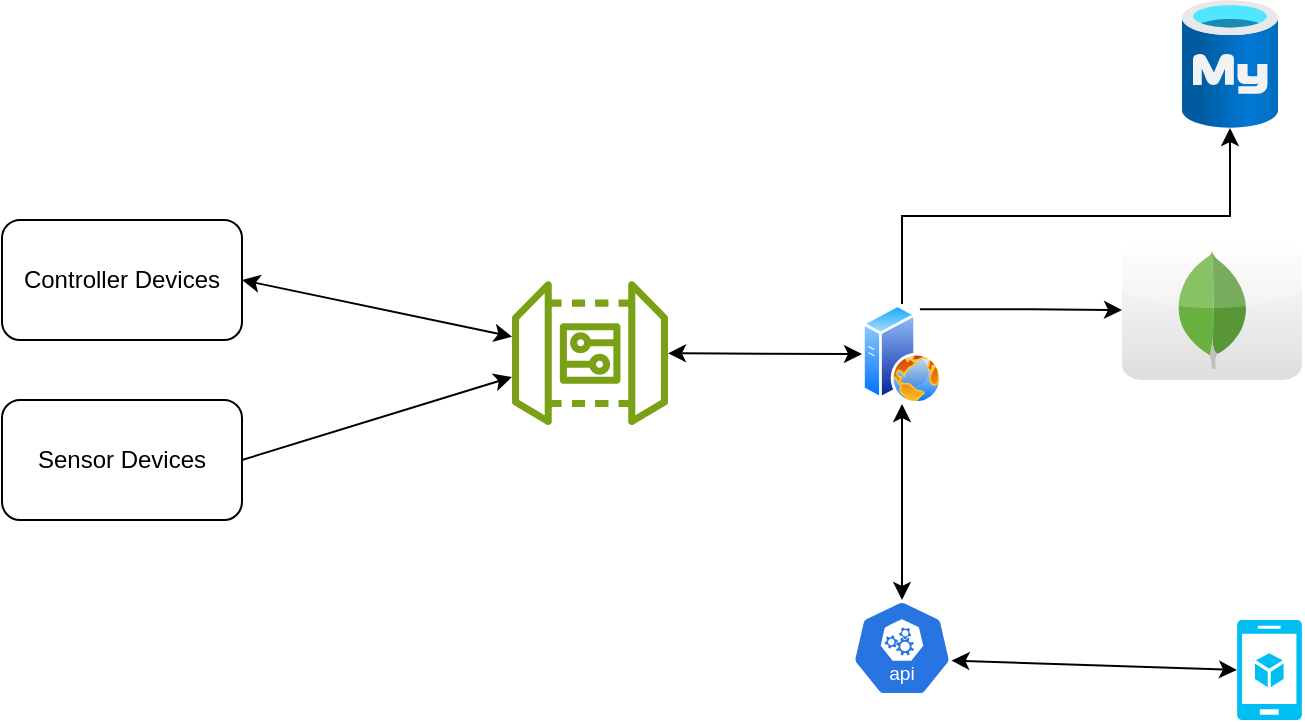 <mxfile version="24.7.6">
  <diagram name="Page-1" id="FOzo8cKF-CI9lw10j_Ww">
    <mxGraphModel dx="2276" dy="1857" grid="1" gridSize="10" guides="1" tooltips="1" connect="1" arrows="1" fold="1" page="1" pageScale="1" pageWidth="850" pageHeight="1100" math="0" shadow="0">
      <root>
        <mxCell id="0" />
        <mxCell id="1" parent="0" />
        <mxCell id="8IZuK-_9ymfgup93Q2rC-13" value="Controller Devices" style="rounded=1;whiteSpace=wrap;html=1;" vertex="1" parent="1">
          <mxGeometry x="-730" y="-490" width="120" height="60" as="geometry" />
        </mxCell>
        <mxCell id="8IZuK-_9ymfgup93Q2rC-14" value="Sensor Devices" style="rounded=1;whiteSpace=wrap;html=1;" vertex="1" parent="1">
          <mxGeometry x="-730" y="-400" width="120" height="60" as="geometry" />
        </mxCell>
        <mxCell id="8IZuK-_9ymfgup93Q2rC-16" value="" style="sketch=0;outlineConnect=0;fontColor=#232F3E;gradientColor=none;fillColor=#7AA116;strokeColor=none;dashed=0;verticalLabelPosition=bottom;verticalAlign=top;align=center;html=1;fontSize=12;fontStyle=0;aspect=fixed;pointerEvents=1;shape=mxgraph.aws4.iot_device_gateway;" vertex="1" parent="1">
          <mxGeometry x="-475" y="-460" width="78" height="73" as="geometry" />
        </mxCell>
        <mxCell id="8IZuK-_9ymfgup93Q2rC-21" value="" style="endArrow=classic;startArrow=classic;html=1;rounded=0;exitX=1;exitY=0.5;exitDx=0;exitDy=0;" edge="1" parent="1" source="8IZuK-_9ymfgup93Q2rC-13" target="8IZuK-_9ymfgup93Q2rC-16">
          <mxGeometry width="50" height="50" relative="1" as="geometry">
            <mxPoint x="-580" y="-470" as="sourcePoint" />
            <mxPoint x="-530" y="-520" as="targetPoint" />
          </mxGeometry>
        </mxCell>
        <mxCell id="8IZuK-_9ymfgup93Q2rC-22" value="" style="endArrow=classic;html=1;rounded=0;exitX=1;exitY=0.5;exitDx=0;exitDy=0;" edge="1" parent="1" source="8IZuK-_9ymfgup93Q2rC-14" target="8IZuK-_9ymfgup93Q2rC-16">
          <mxGeometry width="50" height="50" relative="1" as="geometry">
            <mxPoint x="-540" y="-337" as="sourcePoint" />
            <mxPoint x="-490" y="-387" as="targetPoint" />
          </mxGeometry>
        </mxCell>
        <mxCell id="8IZuK-_9ymfgup93Q2rC-31" style="edgeStyle=orthogonalEdgeStyle;rounded=0;orthogonalLoop=1;jettySize=auto;html=1;exitX=0.75;exitY=0;exitDx=0;exitDy=0;" edge="1" parent="1" source="8IZuK-_9ymfgup93Q2rC-23" target="8IZuK-_9ymfgup93Q2rC-30">
          <mxGeometry relative="1" as="geometry" />
        </mxCell>
        <mxCell id="8IZuK-_9ymfgup93Q2rC-33" style="edgeStyle=orthogonalEdgeStyle;rounded=0;orthogonalLoop=1;jettySize=auto;html=1;exitX=0.5;exitY=0;exitDx=0;exitDy=0;" edge="1" parent="1" source="8IZuK-_9ymfgup93Q2rC-23" target="8IZuK-_9ymfgup93Q2rC-32">
          <mxGeometry relative="1" as="geometry" />
        </mxCell>
        <mxCell id="8IZuK-_9ymfgup93Q2rC-23" value="" style="image;aspect=fixed;perimeter=ellipsePerimeter;html=1;align=center;shadow=0;dashed=0;spacingTop=3;image=img/lib/active_directory/web_server.svg;" vertex="1" parent="1">
          <mxGeometry x="-300" y="-448" width="40" height="50" as="geometry" />
        </mxCell>
        <mxCell id="8IZuK-_9ymfgup93Q2rC-30" value="" style="dashed=0;outlineConnect=0;html=1;align=center;labelPosition=center;verticalLabelPosition=bottom;verticalAlign=top;shape=mxgraph.webicons.mongodb;gradientColor=#DFDEDE" vertex="1" parent="1">
          <mxGeometry x="-170" y="-480" width="90" height="70" as="geometry" />
        </mxCell>
        <mxCell id="8IZuK-_9ymfgup93Q2rC-32" value="" style="image;aspect=fixed;html=1;points=[];align=center;fontSize=12;image=img/lib/azure2/databases/Azure_Database_MySQL_Server.svg;" vertex="1" parent="1">
          <mxGeometry x="-140" y="-600" width="48" height="64" as="geometry" />
        </mxCell>
        <mxCell id="8IZuK-_9ymfgup93Q2rC-34" value="" style="endArrow=classic;startArrow=classic;html=1;rounded=0;entryX=0;entryY=0.5;entryDx=0;entryDy=0;" edge="1" parent="1" source="8IZuK-_9ymfgup93Q2rC-16" target="8IZuK-_9ymfgup93Q2rC-23">
          <mxGeometry width="50" height="50" relative="1" as="geometry">
            <mxPoint x="-380" y="-240" as="sourcePoint" />
            <mxPoint x="-330" y="-290" as="targetPoint" />
          </mxGeometry>
        </mxCell>
        <mxCell id="8IZuK-_9ymfgup93Q2rC-35" value="" style="aspect=fixed;sketch=0;html=1;dashed=0;whitespace=wrap;verticalLabelPosition=bottom;verticalAlign=top;fillColor=#2875E2;strokeColor=#ffffff;points=[[0.005,0.63,0],[0.1,0.2,0],[0.9,0.2,0],[0.5,0,0],[0.995,0.63,0],[0.72,0.99,0],[0.5,1,0],[0.28,0.99,0]];shape=mxgraph.kubernetes.icon2;kubernetesLabel=1;prIcon=api" vertex="1" parent="1">
          <mxGeometry x="-305" y="-300" width="50" height="48" as="geometry" />
        </mxCell>
        <mxCell id="8IZuK-_9ymfgup93Q2rC-38" value="" style="verticalLabelPosition=bottom;html=1;verticalAlign=top;align=center;strokeColor=none;fillColor=#00BEF2;shape=mxgraph.azure.mobile_services;pointerEvents=1;" vertex="1" parent="1">
          <mxGeometry x="-112.5" y="-290" width="32.5" height="50" as="geometry" />
        </mxCell>
        <mxCell id="8IZuK-_9ymfgup93Q2rC-39" value="" style="endArrow=classic;startArrow=classic;html=1;rounded=0;entryX=0;entryY=0.5;entryDx=0;entryDy=0;entryPerimeter=0;exitX=0.995;exitY=0.63;exitDx=0;exitDy=0;exitPerimeter=0;" edge="1" parent="1" source="8IZuK-_9ymfgup93Q2rC-35" target="8IZuK-_9ymfgup93Q2rC-38">
          <mxGeometry width="50" height="50" relative="1" as="geometry">
            <mxPoint x="-380" y="-240" as="sourcePoint" />
            <mxPoint x="-330" y="-290" as="targetPoint" />
          </mxGeometry>
        </mxCell>
        <mxCell id="8IZuK-_9ymfgup93Q2rC-40" value="" style="endArrow=classic;startArrow=classic;html=1;rounded=0;entryX=0.5;entryY=1;entryDx=0;entryDy=0;exitX=0.5;exitY=0;exitDx=0;exitDy=0;exitPerimeter=0;" edge="1" parent="1" source="8IZuK-_9ymfgup93Q2rC-35" target="8IZuK-_9ymfgup93Q2rC-23">
          <mxGeometry width="50" height="50" relative="1" as="geometry">
            <mxPoint x="-380" y="-240" as="sourcePoint" />
            <mxPoint x="-330" y="-290" as="targetPoint" />
          </mxGeometry>
        </mxCell>
      </root>
    </mxGraphModel>
  </diagram>
</mxfile>
